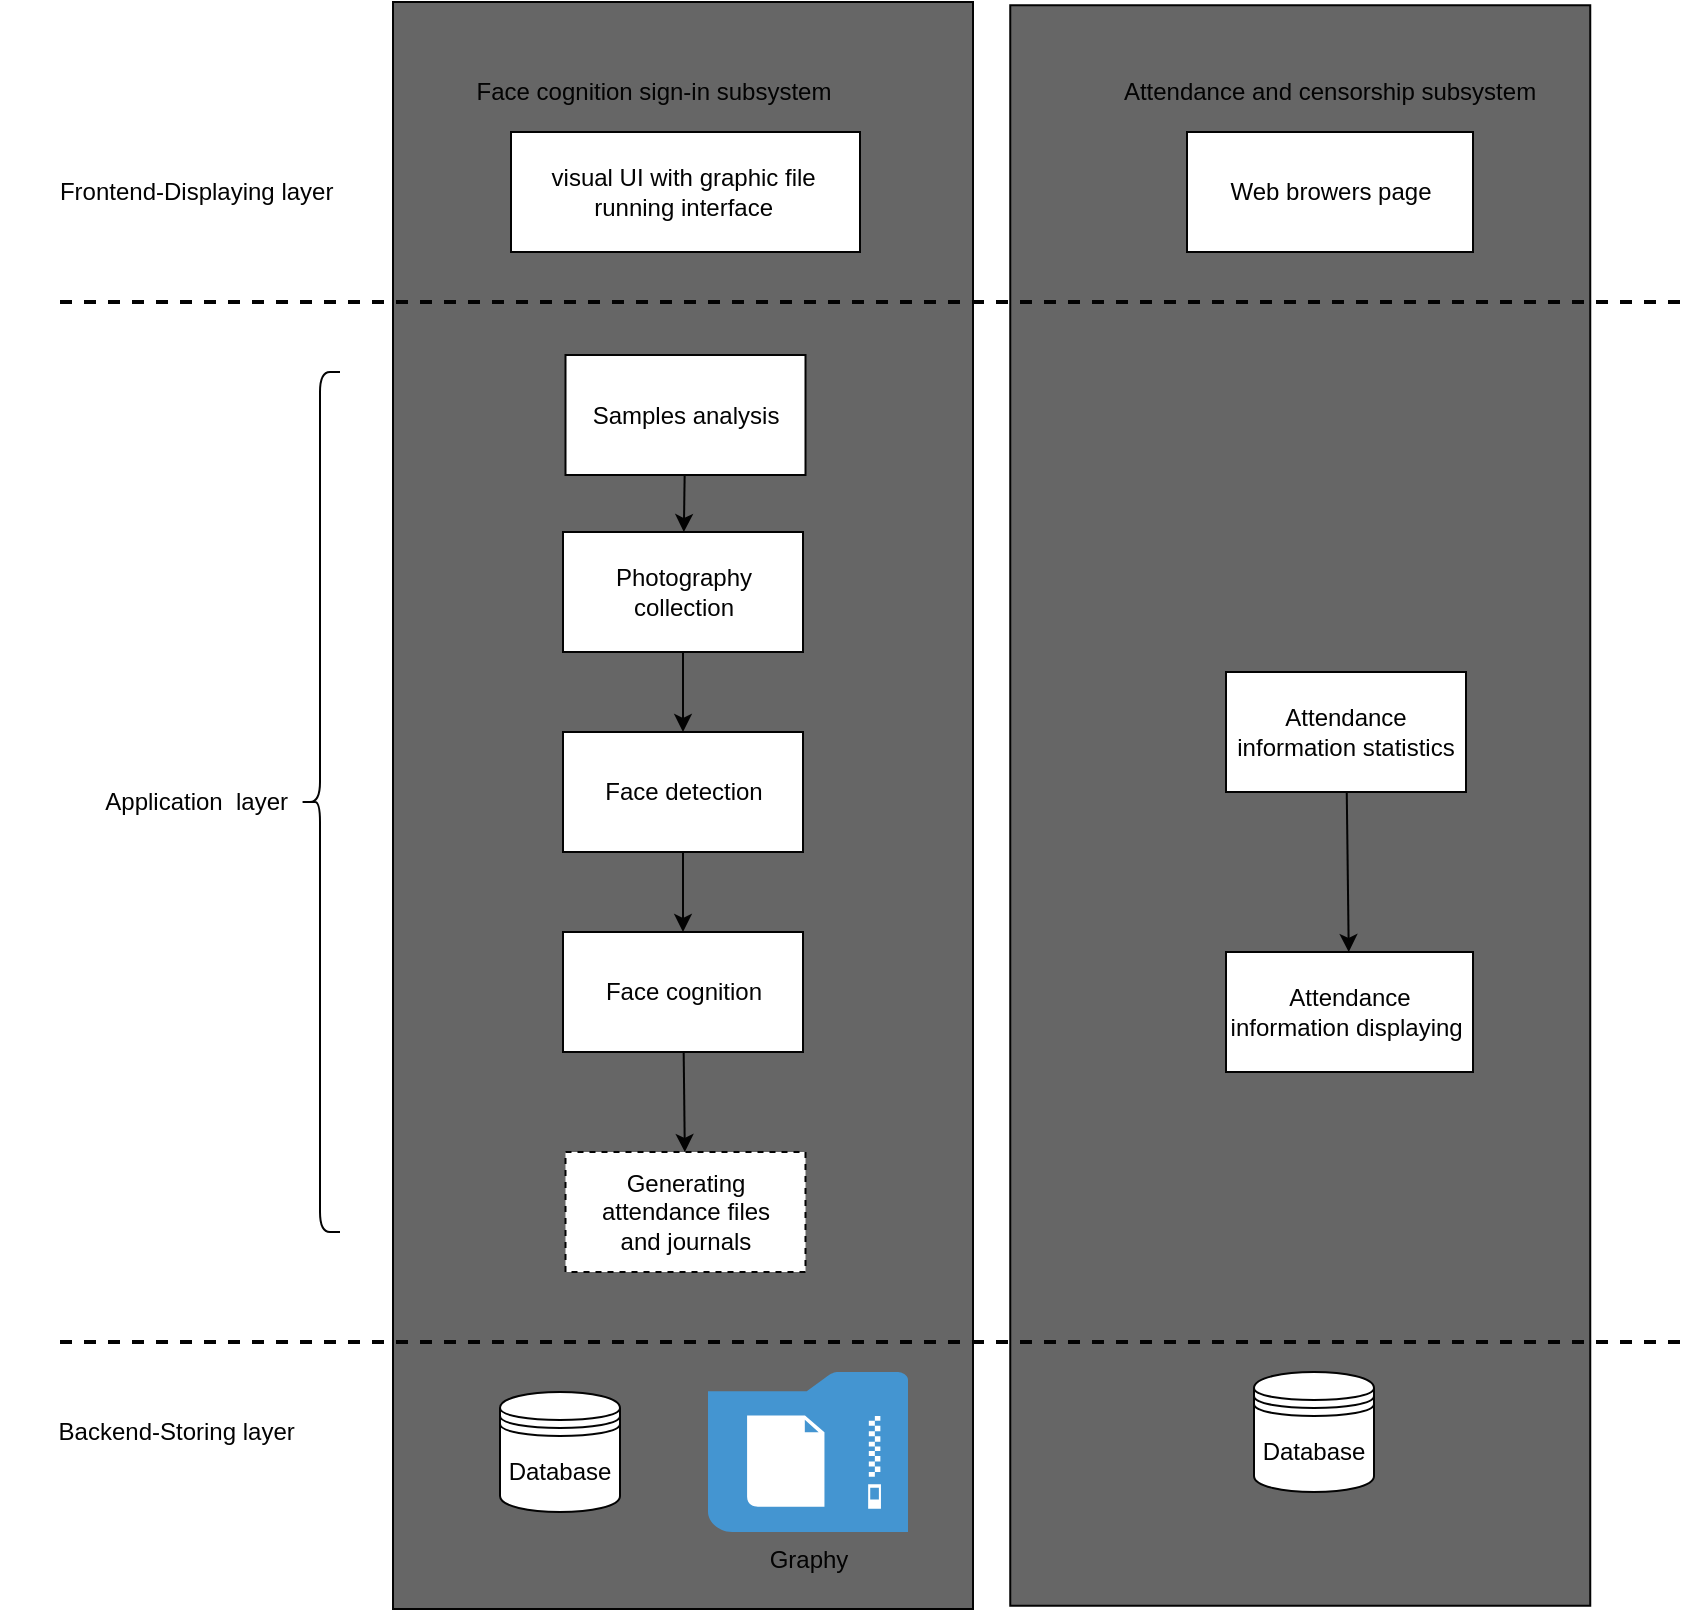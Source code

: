 <mxfile>
    <diagram id="TS0dsBFvHNhPi8Ws-edh" name="layer">
        <mxGraphModel dx="1299" dy="499" grid="1" gridSize="10" guides="1" tooltips="1" connect="1" arrows="1" fold="1" page="1" pageScale="1" pageWidth="827" pageHeight="1169" background="#ffffff" math="0" shadow="0">
            <root>
                <mxCell id="0"/>
                <mxCell id="1" parent="0"/>
                <mxCell id="znSzRe5TFmx7Kqd_3_f6-6" value="" style="rounded=0;whiteSpace=wrap;html=1;fontColor=#030303;strokeColor=#030303;rotation=90;fillColor=#666666;treeFolding=0;" parent="1" vertex="1">
                    <mxGeometry x="210" y="681.75" width="800.25" height="290" as="geometry"/>
                </mxCell>
                <mxCell id="znSzRe5TFmx7Kqd_3_f6-5" value="" style="rounded=0;whiteSpace=wrap;html=1;fontColor=#030303;strokeColor=#030303;rotation=90;fillColor=#666666;" parent="1" vertex="1">
                    <mxGeometry x="-100.25" y="681.75" width="803.5" height="290" as="geometry"/>
                </mxCell>
                <mxCell id="2" value="Database" style="shape=datastore;whiteSpace=wrap;html=1;fillColor=#FFFFFF;strokeColor=#030303;fontColor=#030303;" parent="1" vertex="1">
                    <mxGeometry x="210" y="1120" width="60" height="60" as="geometry"/>
                </mxCell>
                <mxCell id="3" value="Database" style="shape=datastore;whiteSpace=wrap;html=1;fillColor=#FFFFFF;strokeColor=#030303;fontColor=#030303;" parent="1" vertex="1">
                    <mxGeometry x="587" y="1110" width="60" height="60" as="geometry"/>
                </mxCell>
                <mxCell id="5" value="Graphy" style="shadow=0;dashed=0;html=1;strokeColor=none;fillColor=#4495D1;labelPosition=center;verticalLabelPosition=bottom;verticalAlign=top;align=center;outlineConnect=0;shape=mxgraph.veeam.backup_file;fontColor=#030303;" parent="1" vertex="1">
                    <mxGeometry x="314" y="1110" width="100" height="80" as="geometry"/>
                </mxCell>
                <mxCell id="znSzRe5TFmx7Kqd_3_f6-7" value="Attendance and censorship subsystem" style="text;html=1;strokeColor=none;fillColor=none;align=center;verticalAlign=middle;whiteSpace=wrap;rounded=0;fontColor=#030303;" parent="1" vertex="1">
                    <mxGeometry x="520" y="460" width="210" height="20" as="geometry"/>
                </mxCell>
                <mxCell id="znSzRe5TFmx7Kqd_3_f6-8" value="Face cognition sign-in subsystem" style="text;html=1;strokeColor=none;fillColor=none;align=center;verticalAlign=middle;whiteSpace=wrap;rounded=0;fontColor=#030303;" parent="1" vertex="1">
                    <mxGeometry x="182" y="460" width="210" height="20" as="geometry"/>
                </mxCell>
                <mxCell id="znSzRe5TFmx7Kqd_3_f6-9" value="visual UI with graphic file&amp;nbsp; running interface&amp;nbsp;" style="rounded=0;whiteSpace=wrap;html=1;fontColor=#030303;strokeColor=#030303;fillColor=#FFFFFF;" parent="1" vertex="1">
                    <mxGeometry x="215.5" y="490" width="174.5" height="60" as="geometry"/>
                </mxCell>
                <mxCell id="znSzRe5TFmx7Kqd_3_f6-10" value="Web browers page" style="rounded=0;whiteSpace=wrap;html=1;fontColor=#030303;strokeColor=#030303;fillColor=#FFFFFF;" parent="1" vertex="1">
                    <mxGeometry x="553.5" y="490" width="143" height="60" as="geometry"/>
                </mxCell>
                <mxCell id="znSzRe5TFmx7Kqd_3_f6-19" value="" style="edgeStyle=none;orthogonalLoop=1;jettySize=auto;html=1;labelBackgroundColor=#FFFFFF;fontColor=#030303;endSize=6;strokeColor=#030303;strokeWidth=1;" parent="1" source="znSzRe5TFmx7Kqd_3_f6-11" target="znSzRe5TFmx7Kqd_3_f6-18" edge="1">
                    <mxGeometry relative="1" as="geometry"/>
                </mxCell>
                <mxCell id="znSzRe5TFmx7Kqd_3_f6-11" value="Samples analysis" style="rounded=0;whiteSpace=wrap;html=1;fontColor=#030303;strokeColor=#030303;fillColor=#FFFFFF;" parent="1" vertex="1">
                    <mxGeometry x="242.75" y="601.5" width="120" height="60" as="geometry"/>
                </mxCell>
                <mxCell id="znSzRe5TFmx7Kqd_3_f6-12" value="Frontend-Displaying layer&amp;nbsp;" style="text;html=1;strokeColor=none;fillColor=none;align=center;verticalAlign=middle;whiteSpace=wrap;rounded=0;fontColor=#030303;" parent="1" vertex="1">
                    <mxGeometry x="-30" y="505" width="180" height="30" as="geometry"/>
                </mxCell>
                <mxCell id="znSzRe5TFmx7Kqd_3_f6-13" value="Backend-Storing layer&amp;nbsp;" style="text;html=1;strokeColor=none;fillColor=none;align=center;verticalAlign=middle;whiteSpace=wrap;rounded=0;fontColor=#030303;" parent="1" vertex="1">
                    <mxGeometry x="-40" y="1125" width="180" height="30" as="geometry"/>
                </mxCell>
                <mxCell id="znSzRe5TFmx7Kqd_3_f6-14" value="Application&amp;nbsp; layer&amp;nbsp;" style="text;html=1;strokeColor=none;fillColor=none;align=center;verticalAlign=middle;whiteSpace=wrap;rounded=0;fontColor=#030303;" parent="1" vertex="1">
                    <mxGeometry x="-30" y="810" width="180" height="30" as="geometry"/>
                </mxCell>
                <mxCell id="znSzRe5TFmx7Kqd_3_f6-21" value="" style="edgeStyle=none;orthogonalLoop=1;jettySize=auto;html=1;labelBackgroundColor=#FFFFFF;fontColor=#030303;endSize=6;strokeColor=#030303;strokeWidth=1;" parent="1" source="znSzRe5TFmx7Kqd_3_f6-18" target="znSzRe5TFmx7Kqd_3_f6-20" edge="1">
                    <mxGeometry relative="1" as="geometry"/>
                </mxCell>
                <mxCell id="znSzRe5TFmx7Kqd_3_f6-18" value="Photography collection" style="whiteSpace=wrap;html=1;rounded=0;fontColor=#030303;strokeColor=#030303;fillColor=#FFFFFF;" parent="1" vertex="1">
                    <mxGeometry x="241.5" y="690" width="120" height="60" as="geometry"/>
                </mxCell>
                <mxCell id="znSzRe5TFmx7Kqd_3_f6-25" value="" style="edgeStyle=none;orthogonalLoop=1;jettySize=auto;html=1;labelBackgroundColor=#FFFFFF;fontColor=#030303;endSize=6;strokeColor=#030303;strokeWidth=1;" parent="1" source="znSzRe5TFmx7Kqd_3_f6-20" target="znSzRe5TFmx7Kqd_3_f6-24" edge="1">
                    <mxGeometry relative="1" as="geometry"/>
                </mxCell>
                <mxCell id="znSzRe5TFmx7Kqd_3_f6-20" value="Face detection" style="whiteSpace=wrap;html=1;rounded=0;fontColor=#030303;strokeColor=#030303;fillColor=#FFFFFF;" parent="1" vertex="1">
                    <mxGeometry x="241.5" y="790" width="120" height="60" as="geometry"/>
                </mxCell>
                <mxCell id="znSzRe5TFmx7Kqd_3_f6-37" value="" style="edgeStyle=none;orthogonalLoop=1;jettySize=auto;html=1;labelBackgroundColor=#FFFFFF;fontColor=#030303;endSize=6;strokeColor=#030303;strokeWidth=1;" parent="1" source="znSzRe5TFmx7Kqd_3_f6-24" target="znSzRe5TFmx7Kqd_3_f6-35" edge="1">
                    <mxGeometry relative="1" as="geometry"/>
                </mxCell>
                <mxCell id="znSzRe5TFmx7Kqd_3_f6-24" value="Face cognition" style="whiteSpace=wrap;html=1;rounded=0;fontColor=#030303;strokeColor=#030303;fillColor=#FFFFFF;" parent="1" vertex="1">
                    <mxGeometry x="241.5" y="890" width="120" height="60" as="geometry"/>
                </mxCell>
                <mxCell id="znSzRe5TFmx7Kqd_3_f6-26" value="Attendance information displaying&amp;nbsp;" style="rounded=0;whiteSpace=wrap;html=1;fontColor=#030303;strokeColor=#030303;fillColor=#FFFFFF;" parent="1" vertex="1">
                    <mxGeometry x="573" y="900" width="123.5" height="60" as="geometry"/>
                </mxCell>
                <mxCell id="znSzRe5TFmx7Kqd_3_f6-28" value="" style="edgeStyle=none;orthogonalLoop=1;jettySize=auto;html=1;labelBackgroundColor=#FFFFFF;fontColor=#030303;endSize=6;strokeColor=#030303;strokeWidth=1;" parent="1" source="znSzRe5TFmx7Kqd_3_f6-27" target="znSzRe5TFmx7Kqd_3_f6-26" edge="1">
                    <mxGeometry relative="1" as="geometry">
                        <Array as="points"/>
                    </mxGeometry>
                </mxCell>
                <mxCell id="znSzRe5TFmx7Kqd_3_f6-27" value="Attendance information statistics" style="rounded=0;whiteSpace=wrap;html=1;fontColor=#030303;strokeColor=#030303;fillColor=#FFFFFF;" parent="1" vertex="1">
                    <mxGeometry x="573" y="760" width="120" height="60" as="geometry"/>
                </mxCell>
                <mxCell id="znSzRe5TFmx7Kqd_3_f6-31" value="" style="shape=curlyBracket;whiteSpace=wrap;html=1;rounded=1;fontColor=#030303;strokeColor=#030303;fillColor=#FFFFFF;" parent="1" vertex="1">
                    <mxGeometry x="110" y="610" width="20" height="430" as="geometry"/>
                </mxCell>
                <mxCell id="znSzRe5TFmx7Kqd_3_f6-32" value="" style="line;strokeWidth=2;html=1;fontColor=#030303;fillColor=#FFFFFF;strokeColor=#030303;dashed=1;" parent="1" vertex="1">
                    <mxGeometry x="-10" y="570" width="810" height="10" as="geometry"/>
                </mxCell>
                <mxCell id="znSzRe5TFmx7Kqd_3_f6-33" value="" style="line;strokeWidth=2;html=1;fontColor=#030303;fillColor=#FFFFFF;strokeColor=#030303;dashed=1;" parent="1" vertex="1">
                    <mxGeometry x="-10" y="1090" width="810" height="10" as="geometry"/>
                </mxCell>
                <mxCell id="znSzRe5TFmx7Kqd_3_f6-35" value="Generating attendance files and&amp;nbsp;journals" style="rounded=0;whiteSpace=wrap;html=1;dashed=1;fontColor=#030303;strokeColor=#030303;fillColor=#FFFFFF;" parent="1" vertex="1">
                    <mxGeometry x="242.75" y="1000" width="120" height="60" as="geometry"/>
                </mxCell>
            </root>
        </mxGraphModel>
    </diagram>
    <diagram id="w_r-vNY7APN4oGKnrn9r" name="architectural model">
        <mxGraphModel dx="1220" dy="416" grid="1" gridSize="10" guides="1" tooltips="1" connect="1" arrows="1" fold="1" page="1" pageScale="1" pageWidth="827" pageHeight="1169" background="#ffffff" math="0" shadow="0">
            <root>
                <mxCell id="GeD1rQKTmVVU-H6ICwxe-0"/>
                <mxCell id="GeD1rQKTmVVU-H6ICwxe-1" parent="GeD1rQKTmVVU-H6ICwxe-0"/>
                <mxCell id="GeD1rQKTmVVU-H6ICwxe-10" value="Local Server" style="html=1;dropTarget=0;fontColor=#030303;strokeColor=#030303;fillColor=#FFFFFF;" parent="GeD1rQKTmVVU-H6ICwxe-1" vertex="1">
                    <mxGeometry x="270" y="310" width="180" height="90" as="geometry"/>
                </mxCell>
                <mxCell id="GeD1rQKTmVVU-H6ICwxe-11" value="" style="shape=module;jettyWidth=8;jettyHeight=4;" parent="GeD1rQKTmVVU-H6ICwxe-10" vertex="1">
                    <mxGeometry x="1" width="20" height="20" relative="1" as="geometry">
                        <mxPoint x="-27" y="7" as="offset"/>
                    </mxGeometry>
                </mxCell>
                <mxCell id="GeD1rQKTmVVU-H6ICwxe-12" value="&amp;nbsp;Client1&lt;br&gt;(student)" style="html=1;dropTarget=0;fontColor=#030303;strokeColor=#030303;fillColor=#FFFFFF;" parent="GeD1rQKTmVVU-H6ICwxe-1" vertex="1">
                    <mxGeometry x="-160" y="310" width="180" height="90" as="geometry"/>
                </mxCell>
                <mxCell id="GeD1rQKTmVVU-H6ICwxe-13" value="" style="shape=module;jettyWidth=8;jettyHeight=4;" parent="GeD1rQKTmVVU-H6ICwxe-12" vertex="1">
                    <mxGeometry x="1" width="20" height="20" relative="1" as="geometry">
                        <mxPoint x="-27" y="7" as="offset"/>
                    </mxGeometry>
                </mxCell>
                <mxCell id="GeD1rQKTmVVU-H6ICwxe-17" value="" style="rounded=0;orthogonalLoop=1;jettySize=auto;html=1;endArrow=none;endFill=0;labelBackgroundColor=#FFFFFF;fontColor=#030303;strokeColor=#030303;exitX=0;exitY=0.5;exitDx=0;exitDy=0;" parent="GeD1rQKTmVVU-H6ICwxe-1" source="GeD1rQKTmVVU-H6ICwxe-10" target="GeD1rQKTmVVU-H6ICwxe-19" edge="1">
                    <mxGeometry relative="1" as="geometry">
                        <mxPoint x="260" y="90" as="sourcePoint"/>
                    </mxGeometry>
                </mxCell>
                <mxCell id="GeD1rQKTmVVU-H6ICwxe-18" value="" style="rounded=0;orthogonalLoop=1;jettySize=auto;html=1;endArrow=halfCircle;endFill=0;entryX=0.5;entryY=0.5;entryDx=0;entryDy=0;endSize=6;strokeWidth=1;labelBackgroundColor=#FFFFFF;fontColor=#030303;strokeColor=#030303;exitX=1;exitY=0.5;exitDx=0;exitDy=0;" parent="GeD1rQKTmVVU-H6ICwxe-1" source="GeD1rQKTmVVU-H6ICwxe-12" target="GeD1rQKTmVVU-H6ICwxe-19" edge="1">
                    <mxGeometry relative="1" as="geometry">
                        <mxPoint x="50" y="245" as="sourcePoint"/>
                    </mxGeometry>
                </mxCell>
                <mxCell id="GeD1rQKTmVVU-H6ICwxe-19" value="" style="ellipse;whiteSpace=wrap;html=1;fontFamily=Helvetica;fontSize=12;fontColor=#000000;align=center;strokeColor=#000000;fillColor=#ffffff;points=[];aspect=fixed;resizable=0;" parent="GeD1rQKTmVVU-H6ICwxe-1" vertex="1">
                    <mxGeometry x="140" y="350" width="10" height="10" as="geometry"/>
                </mxCell>
                <mxCell id="GeD1rQKTmVVU-H6ICwxe-26" value="Web Server&lt;br&gt;(Custom inforamtion, &lt;br&gt;code source&lt;br&gt;and graphic sourcce)" style="html=1;dropTarget=0;fontColor=#030303;strokeColor=#030303;fillColor=#FFFFFF;" parent="GeD1rQKTmVVU-H6ICwxe-1" vertex="1">
                    <mxGeometry x="270" y="100" width="180" height="90" as="geometry"/>
                </mxCell>
                <mxCell id="GeD1rQKTmVVU-H6ICwxe-27" value="" style="shape=module;jettyWidth=8;jettyHeight=4;" parent="GeD1rQKTmVVU-H6ICwxe-26" vertex="1">
                    <mxGeometry x="1" width="20" height="20" relative="1" as="geometry">
                        <mxPoint x="-27" y="7" as="offset"/>
                    </mxGeometry>
                </mxCell>
                <mxCell id="GeD1rQKTmVVU-H6ICwxe-44" value="lookup&amp;nbsp;&lt;br&gt;address" style="text;html=1;strokeColor=none;fillColor=none;align=center;verticalAlign=middle;whiteSpace=wrap;rounded=0;fontColor=#030303;" parent="GeD1rQKTmVVU-H6ICwxe-1" vertex="1">
                    <mxGeometry x="130" y="370" width="40" height="20" as="geometry"/>
                </mxCell>
                <mxCell id="Vy6P-dMuG4q6w9MN99Qu-0" value="Client2&lt;br&gt;(teacher)" style="html=1;dropTarget=0;fontColor=#030303;strokeColor=#030303;fillColor=#FFFFFF;" vertex="1" parent="GeD1rQKTmVVU-H6ICwxe-1">
                    <mxGeometry x="-160" y="60" width="180" height="90" as="geometry"/>
                </mxCell>
                <mxCell id="Vy6P-dMuG4q6w9MN99Qu-1" value="" style="shape=module;jettyWidth=8;jettyHeight=4;" vertex="1" parent="Vy6P-dMuG4q6w9MN99Qu-0">
                    <mxGeometry x="1" width="20" height="20" relative="1" as="geometry">
                        <mxPoint x="-27" y="7" as="offset"/>
                    </mxGeometry>
                </mxCell>
                <mxCell id="Vy6P-dMuG4q6w9MN99Qu-10" value="" style="rounded=0;orthogonalLoop=1;jettySize=auto;html=1;endArrow=none;endFill=0;strokeColor=#030303;" edge="1" target="Vy6P-dMuG4q6w9MN99Qu-12" parent="GeD1rQKTmVVU-H6ICwxe-1">
                    <mxGeometry relative="1" as="geometry">
                        <mxPoint x="-70" y="307" as="sourcePoint"/>
                    </mxGeometry>
                </mxCell>
                <mxCell id="Vy6P-dMuG4q6w9MN99Qu-11" value="" style="rounded=0;orthogonalLoop=1;jettySize=auto;html=1;endArrow=halfCircle;endFill=0;entryX=0.5;entryY=0.5;entryDx=0;entryDy=0;endSize=6;strokeWidth=1;strokeColor=#030303;exitX=0.5;exitY=1;exitDx=0;exitDy=0;" edge="1" target="Vy6P-dMuG4q6w9MN99Qu-12" parent="GeD1rQKTmVVU-H6ICwxe-1" source="Vy6P-dMuG4q6w9MN99Qu-0">
                    <mxGeometry relative="1" as="geometry">
                        <mxPoint x="-30" y="565" as="sourcePoint"/>
                    </mxGeometry>
                </mxCell>
                <mxCell id="Vy6P-dMuG4q6w9MN99Qu-12" value="" style="ellipse;whiteSpace=wrap;html=1;fontFamily=Helvetica;fontSize=12;fontColor=#000000;align=center;strokeColor=#000000;fillColor=#ffffff;points=[];aspect=fixed;resizable=0;" vertex="1" parent="GeD1rQKTmVVU-H6ICwxe-1">
                    <mxGeometry x="-75" y="210" width="10" height="10" as="geometry"/>
                </mxCell>
                <mxCell id="Vy6P-dMuG4q6w9MN99Qu-13" value="&lt;font color=&quot;#030303&quot;&gt;registrationr&amp;nbsp;&lt;br&gt;attendance&lt;br&gt;&lt;/font&gt;" style="text;html=1;strokeColor=none;fillColor=none;align=center;verticalAlign=middle;whiteSpace=wrap;rounded=0;" vertex="1" parent="GeD1rQKTmVVU-H6ICwxe-1">
                    <mxGeometry x="-40" y="210" width="50" height="30" as="geometry"/>
                </mxCell>
                <mxCell id="Vy6P-dMuG4q6w9MN99Qu-14" value="" style="rounded=0;orthogonalLoop=1;jettySize=auto;html=1;endArrow=none;endFill=0;strokeColor=#030303;exitX=0.25;exitY=1;exitDx=0;exitDy=0;" edge="1" target="Vy6P-dMuG4q6w9MN99Qu-16" parent="GeD1rQKTmVVU-H6ICwxe-1" source="Vy6P-dMuG4q6w9MN99Qu-0">
                    <mxGeometry relative="1" as="geometry">
                        <mxPoint x="260" y="245" as="sourcePoint"/>
                    </mxGeometry>
                </mxCell>
                <mxCell id="Vy6P-dMuG4q6w9MN99Qu-15" value="" style="rounded=0;orthogonalLoop=1;jettySize=auto;html=1;endArrow=halfCircle;endFill=0;entryX=0.5;entryY=0.5;entryDx=0;entryDy=0;endSize=6;strokeWidth=1;strokeColor=#030303;exitX=0.25;exitY=0;exitDx=0;exitDy=0;" edge="1" target="Vy6P-dMuG4q6w9MN99Qu-16" parent="GeD1rQKTmVVU-H6ICwxe-1" source="GeD1rQKTmVVU-H6ICwxe-12">
                    <mxGeometry relative="1" as="geometry">
                        <mxPoint x="300" y="245" as="sourcePoint"/>
                    </mxGeometry>
                </mxCell>
                <mxCell id="Vy6P-dMuG4q6w9MN99Qu-16" value="" style="ellipse;whiteSpace=wrap;html=1;fontFamily=Helvetica;fontSize=12;fontColor=#000000;align=center;strokeColor=#000000;fillColor=#ffffff;points=[];aspect=fixed;resizable=0;" vertex="1" parent="GeD1rQKTmVVU-H6ICwxe-1">
                    <mxGeometry x="-120" y="210" width="10" height="10" as="geometry"/>
                </mxCell>
                <mxCell id="Vy6P-dMuG4q6w9MN99Qu-17" value="Text" style="text;html=1;strokeColor=none;fillColor=none;align=center;verticalAlign=middle;whiteSpace=wrap;rounded=0;" vertex="1" parent="GeD1rQKTmVVU-H6ICwxe-1">
                    <mxGeometry x="-70" y="240" width="40" height="20" as="geometry"/>
                </mxCell>
                <mxCell id="Vy6P-dMuG4q6w9MN99Qu-18" value="&lt;font color=&quot;#030303&quot;&gt;some feedbacks&lt;/font&gt;" style="text;html=1;strokeColor=none;fillColor=none;align=center;verticalAlign=middle;whiteSpace=wrap;rounded=0;" vertex="1" parent="GeD1rQKTmVVU-H6ICwxe-1">
                    <mxGeometry x="-180" y="210" width="40" height="20" as="geometry"/>
                </mxCell>
                <mxCell id="Vy6P-dMuG4q6w9MN99Qu-19" value="" style="rounded=0;orthogonalLoop=1;jettySize=auto;html=1;endArrow=none;endFill=0;strokeColor=#030303;exitX=0.5;exitY=0;exitDx=0;exitDy=0;" edge="1" target="Vy6P-dMuG4q6w9MN99Qu-21" parent="GeD1rQKTmVVU-H6ICwxe-1" source="GeD1rQKTmVVU-H6ICwxe-10">
                    <mxGeometry relative="1" as="geometry">
                        <mxPoint x="270" y="255" as="sourcePoint"/>
                    </mxGeometry>
                </mxCell>
                <mxCell id="Vy6P-dMuG4q6w9MN99Qu-20" value="" style="rounded=0;orthogonalLoop=1;jettySize=auto;html=1;endArrow=halfCircle;endFill=0;entryX=0.5;entryY=0.5;entryDx=0;entryDy=0;endSize=6;strokeWidth=1;strokeColor=#030303;exitX=0.5;exitY=1;exitDx=0;exitDy=0;" edge="1" target="Vy6P-dMuG4q6w9MN99Qu-21" parent="GeD1rQKTmVVU-H6ICwxe-1" source="GeD1rQKTmVVU-H6ICwxe-26">
                    <mxGeometry relative="1" as="geometry">
                        <mxPoint x="310" y="255" as="sourcePoint"/>
                    </mxGeometry>
                </mxCell>
                <mxCell id="Vy6P-dMuG4q6w9MN99Qu-21" value="" style="ellipse;whiteSpace=wrap;html=1;fontFamily=Helvetica;fontSize=12;fontColor=#000000;align=center;strokeColor=#000000;fillColor=#ffffff;points=[];aspect=fixed;resizable=0;" vertex="1" parent="GeD1rQKTmVVU-H6ICwxe-1">
                    <mxGeometry x="355" y="250" width="10" height="10" as="geometry"/>
                </mxCell>
                <mxCell id="Vy6P-dMuG4q6w9MN99Qu-23" value="" style="rounded=0;orthogonalLoop=1;jettySize=auto;html=1;endArrow=halfCircle;endFill=0;endSize=6;strokeWidth=1;strokeColor=#030303;exitX=1;exitY=0.5;exitDx=0;exitDy=0;" edge="1" target="GeD1rQKTmVVU-H6ICwxe-19" parent="GeD1rQKTmVVU-H6ICwxe-1" source="Vy6P-dMuG4q6w9MN99Qu-0">
                    <mxGeometry relative="1" as="geometry">
                        <mxPoint x="310" y="255" as="sourcePoint"/>
                    </mxGeometry>
                </mxCell>
            </root>
        </mxGraphModel>
    </diagram>
    <diagram id="UCz3M4eINEdVziLoym3Z" name="user case uml">
        <mxGraphModel dx="1299" dy="499" grid="1" gridSize="10" guides="1" tooltips="1" connect="1" arrows="1" fold="1" page="1" pageScale="1" pageWidth="827" pageHeight="1169" background="#ffffff" math="0" shadow="0">
            <root>
                <mxCell id="UsMfB7HtntJnMB7fE-7L-0"/>
                <mxCell id="UsMfB7HtntJnMB7fE-7L-1" parent="UsMfB7HtntJnMB7fE-7L-0"/>
                <mxCell id="GZo608K1rNJXEaw_Mb9n-8" style="rounded=0;orthogonalLoop=1;jettySize=auto;html=1;exitX=0.5;exitY=0.5;exitDx=0;exitDy=0;exitPerimeter=0;entryX=0;entryY=0.5;entryDx=0;entryDy=0;fontColor=#030303;endArrow=none;endFill=0;strokeColor=#030303;" edge="1" parent="UsMfB7HtntJnMB7fE-7L-1" source="GZo608K1rNJXEaw_Mb9n-0" target="GZo608K1rNJXEaw_Mb9n-7">
                    <mxGeometry relative="1" as="geometry"/>
                </mxCell>
                <mxCell id="GZo608K1rNJXEaw_Mb9n-12" style="edgeStyle=none;rounded=0;orthogonalLoop=1;jettySize=auto;html=1;exitX=0.5;exitY=0.5;exitDx=0;exitDy=0;exitPerimeter=0;entryX=0;entryY=0.5;entryDx=0;entryDy=0;fontColor=#030303;endArrow=none;endFill=0;strokeColor=#030303;" edge="1" parent="UsMfB7HtntJnMB7fE-7L-1" source="GZo608K1rNJXEaw_Mb9n-0" target="GZo608K1rNJXEaw_Mb9n-10">
                    <mxGeometry relative="1" as="geometry"/>
                </mxCell>
                <mxCell id="GZo608K1rNJXEaw_Mb9n-13" style="edgeStyle=none;rounded=0;orthogonalLoop=1;jettySize=auto;html=1;exitX=0.5;exitY=0.5;exitDx=0;exitDy=0;exitPerimeter=0;entryX=0;entryY=0.5;entryDx=0;entryDy=0;fontColor=#030303;endArrow=none;endFill=0;strokeColor=#030303;" edge="1" parent="UsMfB7HtntJnMB7fE-7L-1" source="GZo608K1rNJXEaw_Mb9n-0" target="GZo608K1rNJXEaw_Mb9n-11">
                    <mxGeometry relative="1" as="geometry"/>
                </mxCell>
                <mxCell id="GZo608K1rNJXEaw_Mb9n-18" style="edgeStyle=none;rounded=0;orthogonalLoop=1;jettySize=auto;html=1;exitX=0.5;exitY=0.5;exitDx=0;exitDy=0;exitPerimeter=0;entryX=0;entryY=0.5;entryDx=0;entryDy=0;fontColor=#030303;endArrow=none;endFill=0;strokeColor=#030303;" edge="1" parent="UsMfB7HtntJnMB7fE-7L-1" source="GZo608K1rNJXEaw_Mb9n-0" target="GZo608K1rNJXEaw_Mb9n-14">
                    <mxGeometry relative="1" as="geometry"/>
                </mxCell>
                <mxCell id="GZo608K1rNJXEaw_Mb9n-0" value="student" style="shape=umlActor;verticalLabelPosition=bottom;verticalAlign=top;html=1;strokeColor=#030303;fillColor=#FFFFFF;fontColor=#030303;" vertex="1" parent="UsMfB7HtntJnMB7fE-7L-1">
                    <mxGeometry x="140" y="295" width="30" height="60" as="geometry"/>
                </mxCell>
                <mxCell id="GZo608K1rNJXEaw_Mb9n-19" style="edgeStyle=none;rounded=0;orthogonalLoop=1;jettySize=auto;html=1;exitX=0.5;exitY=0.5;exitDx=0;exitDy=0;exitPerimeter=0;entryX=1;entryY=0.5;entryDx=0;entryDy=0;fontColor=#030303;endArrow=none;endFill=0;strokeColor=#030303;" edge="1" parent="UsMfB7HtntJnMB7fE-7L-1" source="GZo608K1rNJXEaw_Mb9n-3" target="GZo608K1rNJXEaw_Mb9n-14">
                    <mxGeometry relative="1" as="geometry"/>
                </mxCell>
                <mxCell id="GZo608K1rNJXEaw_Mb9n-20" style="edgeStyle=none;rounded=0;orthogonalLoop=1;jettySize=auto;html=1;exitX=0.5;exitY=0.5;exitDx=0;exitDy=0;exitPerimeter=0;entryX=0.5;entryY=0;entryDx=0;entryDy=0;fontColor=#030303;endArrow=none;endFill=0;strokeColor=#030303;" edge="1" parent="UsMfB7HtntJnMB7fE-7L-1" source="GZo608K1rNJXEaw_Mb9n-3" target="GZo608K1rNJXEaw_Mb9n-17">
                    <mxGeometry relative="1" as="geometry"/>
                </mxCell>
                <mxCell id="GZo608K1rNJXEaw_Mb9n-24" style="edgeStyle=none;rounded=0;orthogonalLoop=1;jettySize=auto;html=1;exitX=0.5;exitY=0;exitDx=0;exitDy=0;exitPerimeter=0;entryX=0.5;entryY=1;entryDx=0;entryDy=0;fontColor=#030303;endArrow=none;endFill=0;strokeColor=#030303;" edge="1" parent="UsMfB7HtntJnMB7fE-7L-1" source="GZo608K1rNJXEaw_Mb9n-3" target="GZo608K1rNJXEaw_Mb9n-23">
                    <mxGeometry relative="1" as="geometry"/>
                </mxCell>
                <mxCell id="GZo608K1rNJXEaw_Mb9n-3" value="teacher" style="shape=umlActor;verticalLabelPosition=bottom;verticalAlign=top;html=1;strokeColor=#030303;fillColor=#FFFFFF;fontColor=#030303;" vertex="1" parent="UsMfB7HtntJnMB7fE-7L-1">
                    <mxGeometry x="550" y="290" width="30" height="60" as="geometry"/>
                </mxCell>
                <mxCell id="GZo608K1rNJXEaw_Mb9n-15" style="edgeStyle=none;rounded=0;orthogonalLoop=1;jettySize=auto;html=1;exitX=0.5;exitY=0;exitDx=0;exitDy=0;exitPerimeter=0;entryX=0.5;entryY=1;entryDx=0;entryDy=0;fontColor=#030303;endArrow=none;endFill=0;strokeColor=#030303;" edge="1" parent="UsMfB7HtntJnMB7fE-7L-1" source="GZo608K1rNJXEaw_Mb9n-4" target="GZo608K1rNJXEaw_Mb9n-14">
                    <mxGeometry relative="1" as="geometry"/>
                </mxCell>
                <mxCell id="GZo608K1rNJXEaw_Mb9n-21" style="edgeStyle=none;rounded=0;orthogonalLoop=1;jettySize=auto;html=1;exitX=0.5;exitY=0.5;exitDx=0;exitDy=0;exitPerimeter=0;entryX=0.5;entryY=0;entryDx=0;entryDy=0;fontColor=#030303;endArrow=none;endFill=0;strokeColor=#030303;" edge="1" parent="UsMfB7HtntJnMB7fE-7L-1" source="GZo608K1rNJXEaw_Mb9n-4" target="GZo608K1rNJXEaw_Mb9n-17">
                    <mxGeometry relative="1" as="geometry"/>
                </mxCell>
                <mxCell id="GZo608K1rNJXEaw_Mb9n-22" style="edgeStyle=none;rounded=0;orthogonalLoop=1;jettySize=auto;html=1;exitX=0.5;exitY=0.5;exitDx=0;exitDy=0;exitPerimeter=0;entryX=0.5;entryY=0;entryDx=0;entryDy=0;fontColor=#030303;endArrow=none;endFill=0;strokeColor=#030303;" edge="1" parent="UsMfB7HtntJnMB7fE-7L-1" source="GZo608K1rNJXEaw_Mb9n-4" target="GZo608K1rNJXEaw_Mb9n-16">
                    <mxGeometry relative="1" as="geometry"/>
                </mxCell>
                <mxCell id="GZo608K1rNJXEaw_Mb9n-4" value="administrator" style="shape=umlActor;verticalLabelPosition=bottom;verticalAlign=top;html=1;strokeColor=#030303;fillColor=#FFFFFF;fontColor=#030303;" vertex="1" parent="UsMfB7HtntJnMB7fE-7L-1">
                    <mxGeometry x="335" y="440" width="30" height="60" as="geometry"/>
                </mxCell>
                <mxCell id="GZo608K1rNJXEaw_Mb9n-7" value="register" style="ellipse;whiteSpace=wrap;html=1;fontColor=#030303;strokeColor=#030303;fillColor=#FFFFFF;" vertex="1" parent="UsMfB7HtntJnMB7fE-7L-1">
                    <mxGeometry x="-110" y="190" width="140" height="70" as="geometry"/>
                </mxCell>
                <mxCell id="GZo608K1rNJXEaw_Mb9n-10" value="attend class" style="ellipse;whiteSpace=wrap;html=1;fontColor=#030303;strokeColor=#030303;fillColor=#FFFFFF;" vertex="1" parent="UsMfB7HtntJnMB7fE-7L-1">
                    <mxGeometry x="-100" y="300" width="140" height="70" as="geometry"/>
                </mxCell>
                <mxCell id="GZo608K1rNJXEaw_Mb9n-11" value="attend exam" style="ellipse;whiteSpace=wrap;html=1;fontColor=#030303;strokeColor=#030303;fillColor=#FFFFFF;" vertex="1" parent="UsMfB7HtntJnMB7fE-7L-1">
                    <mxGeometry x="-100" y="410" width="140" height="70" as="geometry"/>
                </mxCell>
                <mxCell id="GZo608K1rNJXEaw_Mb9n-14" value="find information" style="ellipse;whiteSpace=wrap;html=1;fontColor=#030303;strokeColor=#030303;fillColor=#FFFFFF;" vertex="1" parent="UsMfB7HtntJnMB7fE-7L-1">
                    <mxGeometry x="280" y="285" width="140" height="70" as="geometry"/>
                </mxCell>
                <mxCell id="GZo608K1rNJXEaw_Mb9n-16" value="conser and maintain" style="ellipse;whiteSpace=wrap;html=1;fontColor=#030303;strokeColor=#030303;fillColor=#FFFFFF;" vertex="1" parent="UsMfB7HtntJnMB7fE-7L-1">
                    <mxGeometry x="150" y="560" width="140" height="70" as="geometry"/>
                </mxCell>
                <mxCell id="GZo608K1rNJXEaw_Mb9n-17" value="modify information" style="ellipse;whiteSpace=wrap;html=1;fontColor=#030303;strokeColor=#030303;fillColor=#FFFFFF;" vertex="1" parent="UsMfB7HtntJnMB7fE-7L-1">
                    <mxGeometry x="414" y="560" width="140" height="70" as="geometry"/>
                </mxCell>
                <mxCell id="GZo608K1rNJXEaw_Mb9n-23" value="check student" style="ellipse;whiteSpace=wrap;html=1;fontColor=#030303;strokeColor=#030303;fillColor=#FFFFFF;" vertex="1" parent="UsMfB7HtntJnMB7fE-7L-1">
                    <mxGeometry x="495" y="120" width="140" height="70" as="geometry"/>
                </mxCell>
            </root>
        </mxGraphModel>
    </diagram>
    <diagram id="oOyMhRyXebaRtiDPf-0E" name="class uml">
        <mxGraphModel dx="472" dy="499" grid="1" gridSize="10" guides="1" tooltips="1" connect="1" arrows="1" fold="1" page="1" pageScale="1" pageWidth="827" pageHeight="1169" background="#ffffff" math="0" shadow="0">
            <root>
                <mxCell id="F-VJz41PLXbVH5QfPeIw-0"/>
                <mxCell id="F-VJz41PLXbVH5QfPeIw-1" parent="F-VJz41PLXbVH5QfPeIw-0"/>
            </root>
        </mxGraphModel>
    </diagram>
    <diagram id="7Qeq-GLXmJRRL_V1o5k6" name="sequencr uml">
        <mxGraphModel dx="2400" dy="1663" grid="1" gridSize="10" guides="1" tooltips="1" connect="1" arrows="1" fold="1" page="1" pageScale="1" pageWidth="827" pageHeight="1169" background="#ffffff" math="0" shadow="0">
            <root>
                <mxCell id="6sQCnMD1aDvp01Niqftq-0"/>
                <mxCell id="6sQCnMD1aDvp01Niqftq-1" parent="6sQCnMD1aDvp01Niqftq-0"/>
                <mxCell id="y36ce7ZHVyaWoKVA9twH-0" value="" style="shape=umlLifeline;participant=umlActor;perimeter=lifelinePerimeter;whiteSpace=wrap;html=1;container=1;collapsible=0;recursiveResize=0;verticalAlign=top;spacingTop=36;outlineConnect=0;fontColor=#030303;strokeColor=#030303;fillColor=#FFFFFF;" vertex="1" parent="6sQCnMD1aDvp01Niqftq-1">
                    <mxGeometry x="-200" y="320" width="20" height="300" as="geometry"/>
                </mxCell>
                <mxCell id="y36ce7ZHVyaWoKVA9twH-1" value=":Object" style="shape=umlLifeline;perimeter=lifelinePerimeter;whiteSpace=wrap;html=1;container=1;collapsible=0;recursiveResize=0;outlineConnect=0;fontColor=#030303;strokeColor=#030303;fillColor=#FFFFFF;" vertex="1" parent="6sQCnMD1aDvp01Niqftq-1">
                    <mxGeometry x="24" y="310" width="100" height="300" as="geometry"/>
                </mxCell>
                <mxCell id="y36ce7ZHVyaWoKVA9twH-2" value=":Object" style="shape=umlLifeline;perimeter=lifelinePerimeter;whiteSpace=wrap;html=1;container=1;collapsible=0;recursiveResize=0;outlineConnect=0;fontColor=#030303;strokeColor=#030303;fillColor=#FFFFFF;" vertex="1" parent="6sQCnMD1aDvp01Niqftq-1">
                    <mxGeometry x="280" y="310" width="100" height="300" as="geometry"/>
                </mxCell>
                <mxCell id="y36ce7ZHVyaWoKVA9twH-3" value="" style="shape=umlLifeline;participant=umlActor;perimeter=lifelinePerimeter;whiteSpace=wrap;html=1;container=1;collapsible=0;recursiveResize=0;verticalAlign=top;spacingTop=36;outlineConnect=0;fontColor=#030303;strokeColor=#030303;fillColor=#FFFFFF;" vertex="1" parent="6sQCnMD1aDvp01Niqftq-1">
                    <mxGeometry x="170" y="350" width="20" height="300" as="geometry"/>
                </mxCell>
                <mxCell id="y36ce7ZHVyaWoKVA9twH-4" value="" style="shape=umlLifeline;participant=umlActor;perimeter=lifelinePerimeter;whiteSpace=wrap;html=1;container=1;collapsible=0;recursiveResize=0;verticalAlign=top;spacingTop=36;outlineConnect=0;fontColor=#030303;strokeColor=#030303;fillColor=#FFFFFF;" vertex="1" parent="6sQCnMD1aDvp01Niqftq-1">
                    <mxGeometry x="-460" y="380" width="20" height="300" as="geometry"/>
                </mxCell>
            </root>
        </mxGraphModel>
    </diagram>
</mxfile>